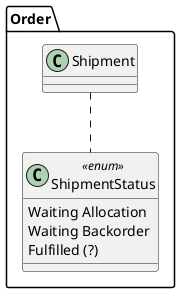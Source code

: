 {
  "sha1": "2qizah8eww3afrq63arno4fbs9f65is",
  "insertion": {
    "when": "2024-05-30T20:48:20.070Z",
    "user": "plantuml@gmail.com"
  }
}
@startuml
set separator none

package Order {
    Shipment .. ShipmentStatus
}

class ShipmentStatus <<enum>> {
    {field} Waiting Allocation
    {field} Waiting Backorder
    {field} Fulfilled (?)
}

@enduml

